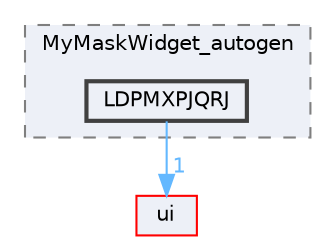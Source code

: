 digraph "LDPMXPJQRJ"
{
 // LATEX_PDF_SIZE
  bgcolor="transparent";
  edge [fontname=Helvetica,fontsize=10,labelfontname=Helvetica,labelfontsize=10];
  node [fontname=Helvetica,fontsize=10,shape=box,height=0.2,width=0.4];
  compound=true
  subgraph clusterdir_35bfbe87735bfd4d13da355c016e0397 {
    graph [ bgcolor="#edf0f7", pencolor="grey50", label="MyMaskWidget_autogen", fontname=Helvetica,fontsize=10 style="filled,dashed", URL="dir_35bfbe87735bfd4d13da355c016e0397.html",tooltip=""]
  dir_a9eb274a2a8b45a19e4e4d518d2aadb2 [label="LDPMXPJQRJ", fillcolor="#edf0f7", color="grey25", style="filled,bold", URL="dir_a9eb274a2a8b45a19e4e4d518d2aadb2.html",tooltip=""];
  }
  dir_1788f8309b1a812dcb800a185471cf6c [label="ui", fillcolor="#edf0f7", color="red", style="filled", URL="dir_1788f8309b1a812dcb800a185471cf6c.html",tooltip=""];
  dir_a9eb274a2a8b45a19e4e4d518d2aadb2->dir_1788f8309b1a812dcb800a185471cf6c [headlabel="1", labeldistance=1.5 headhref="dir_000173_000351.html" href="dir_000173_000351.html" color="steelblue1" fontcolor="steelblue1"];
}
